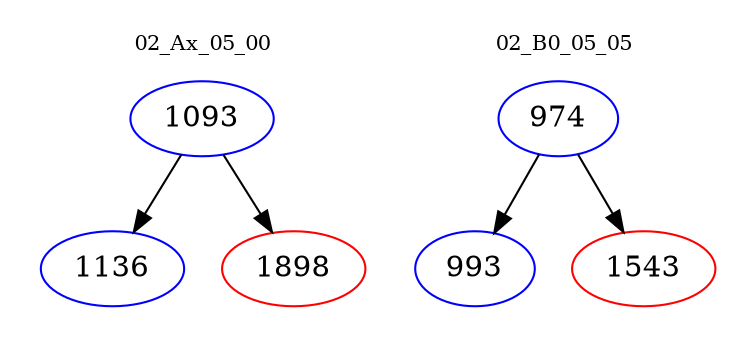 digraph{
subgraph cluster_0 {
color = white
label = "02_Ax_05_00";
fontsize=10;
T0_1093 [label="1093", color="blue"]
T0_1093 -> T0_1136 [color="black"]
T0_1136 [label="1136", color="blue"]
T0_1093 -> T0_1898 [color="black"]
T0_1898 [label="1898", color="red"]
}
subgraph cluster_1 {
color = white
label = "02_B0_05_05";
fontsize=10;
T1_974 [label="974", color="blue"]
T1_974 -> T1_993 [color="black"]
T1_993 [label="993", color="blue"]
T1_974 -> T1_1543 [color="black"]
T1_1543 [label="1543", color="red"]
}
}
